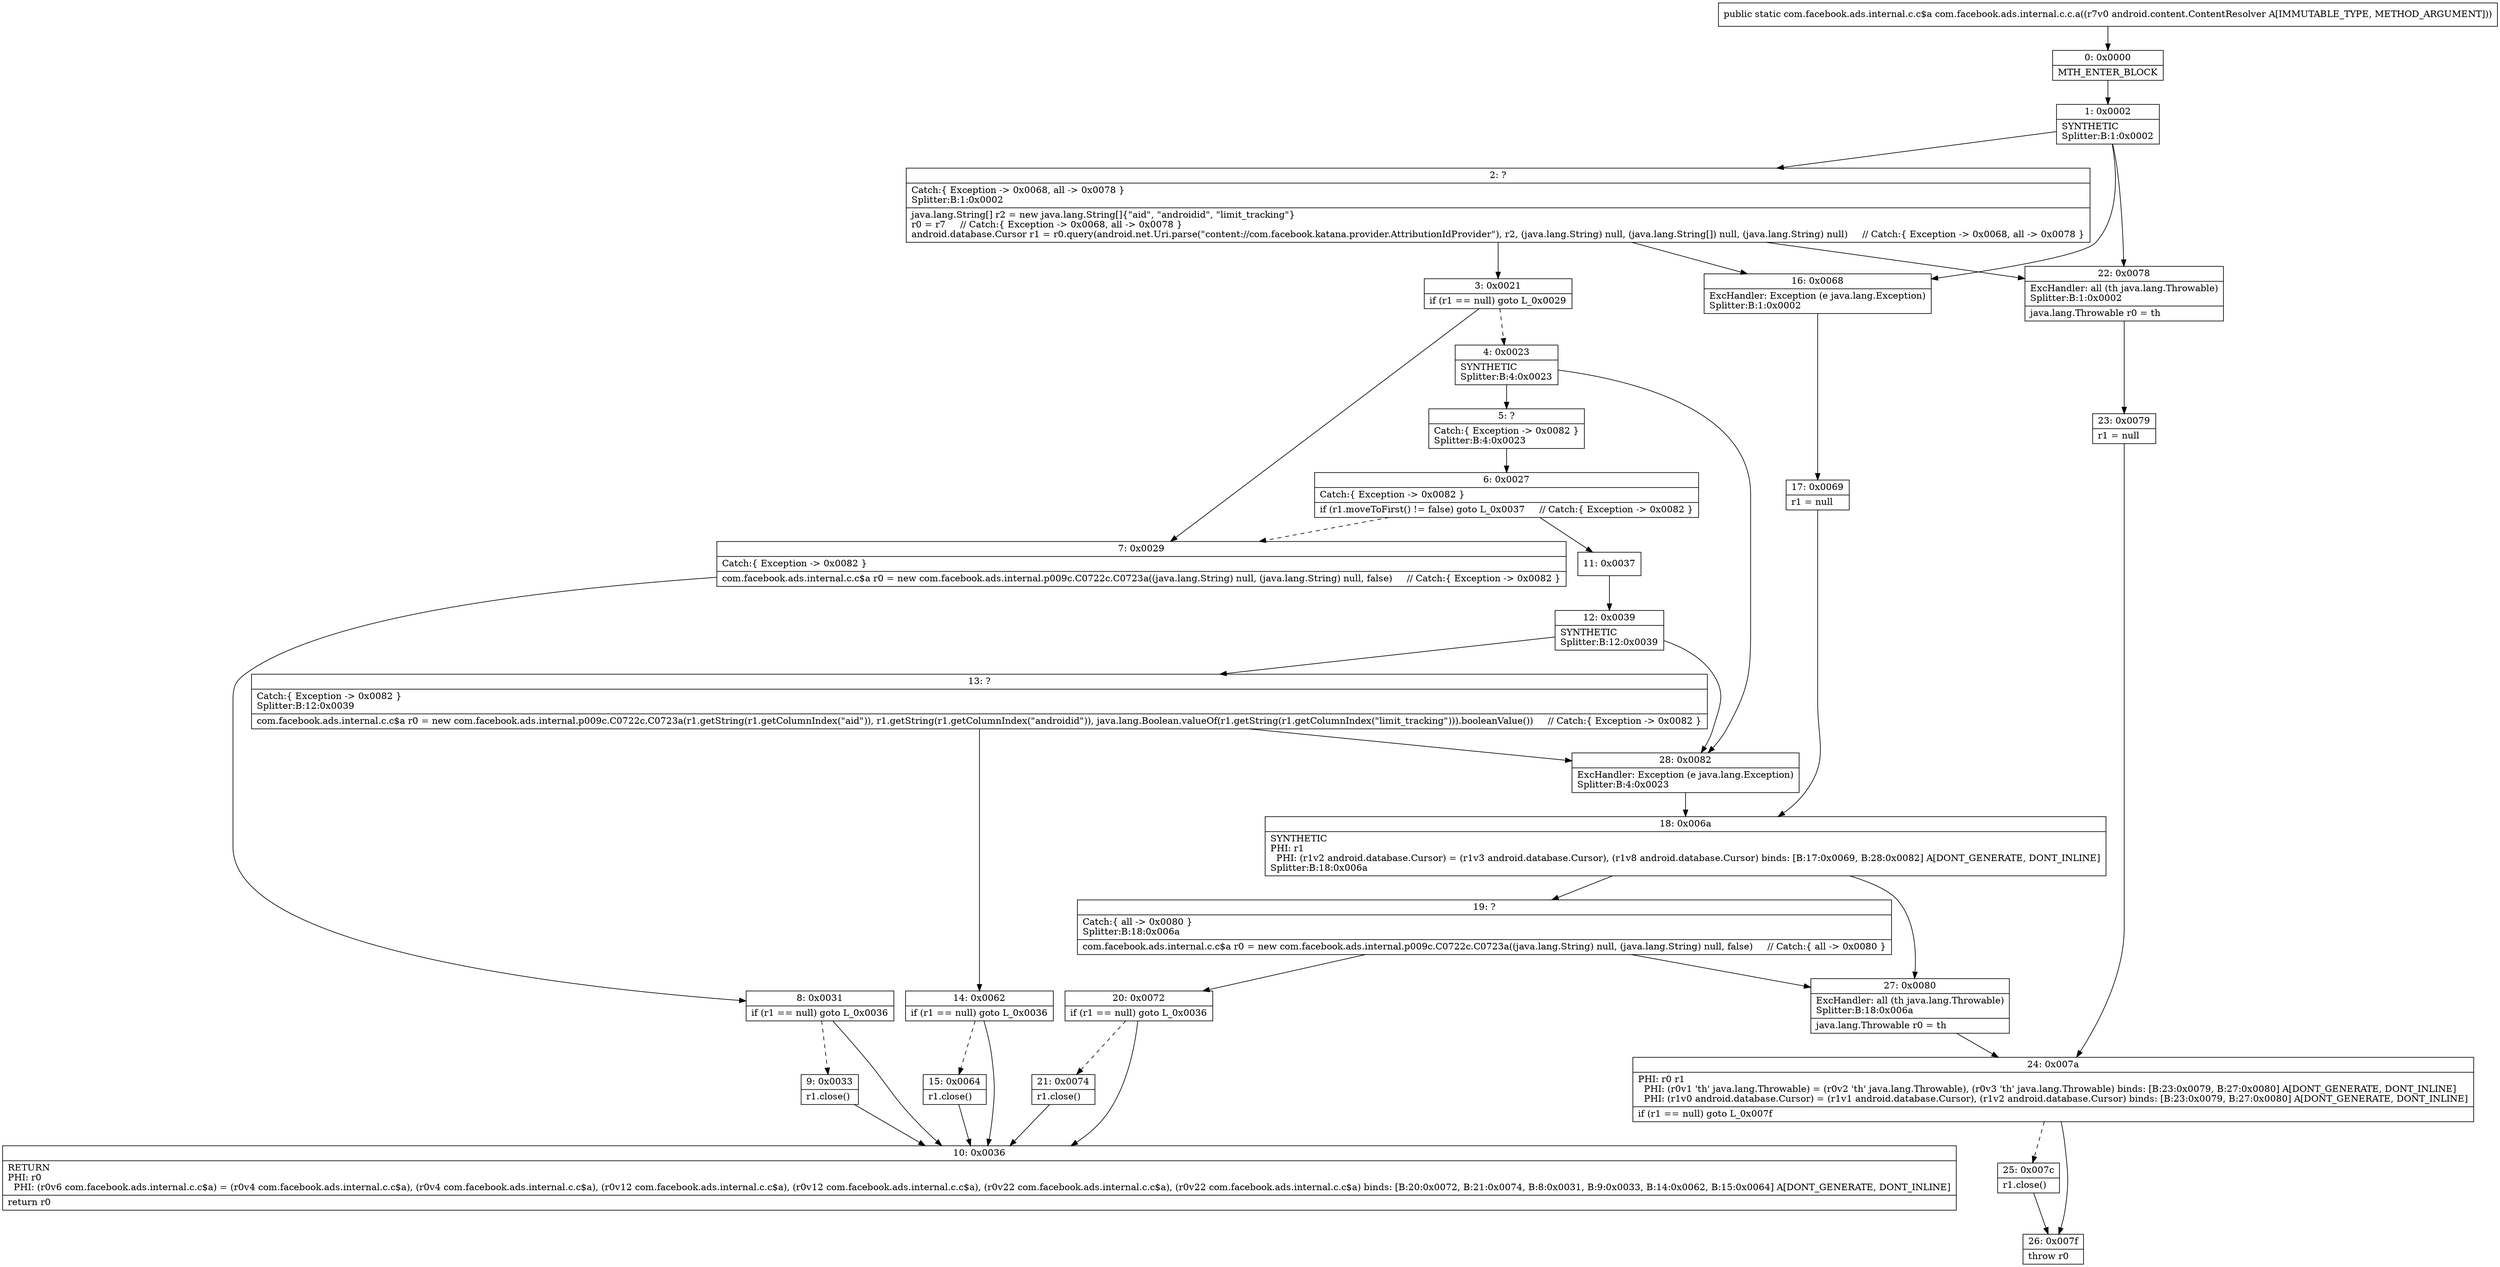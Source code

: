 digraph "CFG forcom.facebook.ads.internal.c.c.a(Landroid\/content\/ContentResolver;)Lcom\/facebook\/ads\/internal\/c\/c$a;" {
Node_0 [shape=record,label="{0\:\ 0x0000|MTH_ENTER_BLOCK\l}"];
Node_1 [shape=record,label="{1\:\ 0x0002|SYNTHETIC\lSplitter:B:1:0x0002\l}"];
Node_2 [shape=record,label="{2\:\ ?|Catch:\{ Exception \-\> 0x0068, all \-\> 0x0078 \}\lSplitter:B:1:0x0002\l|java.lang.String[] r2 = new java.lang.String[]\{\"aid\", \"androidid\", \"limit_tracking\"\}\lr0 = r7     \/\/ Catch:\{ Exception \-\> 0x0068, all \-\> 0x0078 \}\landroid.database.Cursor r1 = r0.query(android.net.Uri.parse(\"content:\/\/com.facebook.katana.provider.AttributionIdProvider\"), r2, (java.lang.String) null, (java.lang.String[]) null, (java.lang.String) null)     \/\/ Catch:\{ Exception \-\> 0x0068, all \-\> 0x0078 \}\l}"];
Node_3 [shape=record,label="{3\:\ 0x0021|if (r1 == null) goto L_0x0029\l}"];
Node_4 [shape=record,label="{4\:\ 0x0023|SYNTHETIC\lSplitter:B:4:0x0023\l}"];
Node_5 [shape=record,label="{5\:\ ?|Catch:\{ Exception \-\> 0x0082 \}\lSplitter:B:4:0x0023\l}"];
Node_6 [shape=record,label="{6\:\ 0x0027|Catch:\{ Exception \-\> 0x0082 \}\l|if (r1.moveToFirst() != false) goto L_0x0037     \/\/ Catch:\{ Exception \-\> 0x0082 \}\l}"];
Node_7 [shape=record,label="{7\:\ 0x0029|Catch:\{ Exception \-\> 0x0082 \}\l|com.facebook.ads.internal.c.c$a r0 = new com.facebook.ads.internal.p009c.C0722c.C0723a((java.lang.String) null, (java.lang.String) null, false)     \/\/ Catch:\{ Exception \-\> 0x0082 \}\l}"];
Node_8 [shape=record,label="{8\:\ 0x0031|if (r1 == null) goto L_0x0036\l}"];
Node_9 [shape=record,label="{9\:\ 0x0033|r1.close()\l}"];
Node_10 [shape=record,label="{10\:\ 0x0036|RETURN\lPHI: r0 \l  PHI: (r0v6 com.facebook.ads.internal.c.c$a) = (r0v4 com.facebook.ads.internal.c.c$a), (r0v4 com.facebook.ads.internal.c.c$a), (r0v12 com.facebook.ads.internal.c.c$a), (r0v12 com.facebook.ads.internal.c.c$a), (r0v22 com.facebook.ads.internal.c.c$a), (r0v22 com.facebook.ads.internal.c.c$a) binds: [B:20:0x0072, B:21:0x0074, B:8:0x0031, B:9:0x0033, B:14:0x0062, B:15:0x0064] A[DONT_GENERATE, DONT_INLINE]\l|return r0\l}"];
Node_11 [shape=record,label="{11\:\ 0x0037}"];
Node_12 [shape=record,label="{12\:\ 0x0039|SYNTHETIC\lSplitter:B:12:0x0039\l}"];
Node_13 [shape=record,label="{13\:\ ?|Catch:\{ Exception \-\> 0x0082 \}\lSplitter:B:12:0x0039\l|com.facebook.ads.internal.c.c$a r0 = new com.facebook.ads.internal.p009c.C0722c.C0723a(r1.getString(r1.getColumnIndex(\"aid\")), r1.getString(r1.getColumnIndex(\"androidid\")), java.lang.Boolean.valueOf(r1.getString(r1.getColumnIndex(\"limit_tracking\"))).booleanValue())     \/\/ Catch:\{ Exception \-\> 0x0082 \}\l}"];
Node_14 [shape=record,label="{14\:\ 0x0062|if (r1 == null) goto L_0x0036\l}"];
Node_15 [shape=record,label="{15\:\ 0x0064|r1.close()\l}"];
Node_16 [shape=record,label="{16\:\ 0x0068|ExcHandler: Exception (e java.lang.Exception)\lSplitter:B:1:0x0002\l}"];
Node_17 [shape=record,label="{17\:\ 0x0069|r1 = null\l}"];
Node_18 [shape=record,label="{18\:\ 0x006a|SYNTHETIC\lPHI: r1 \l  PHI: (r1v2 android.database.Cursor) = (r1v3 android.database.Cursor), (r1v8 android.database.Cursor) binds: [B:17:0x0069, B:28:0x0082] A[DONT_GENERATE, DONT_INLINE]\lSplitter:B:18:0x006a\l}"];
Node_19 [shape=record,label="{19\:\ ?|Catch:\{ all \-\> 0x0080 \}\lSplitter:B:18:0x006a\l|com.facebook.ads.internal.c.c$a r0 = new com.facebook.ads.internal.p009c.C0722c.C0723a((java.lang.String) null, (java.lang.String) null, false)     \/\/ Catch:\{ all \-\> 0x0080 \}\l}"];
Node_20 [shape=record,label="{20\:\ 0x0072|if (r1 == null) goto L_0x0036\l}"];
Node_21 [shape=record,label="{21\:\ 0x0074|r1.close()\l}"];
Node_22 [shape=record,label="{22\:\ 0x0078|ExcHandler: all (th java.lang.Throwable)\lSplitter:B:1:0x0002\l|java.lang.Throwable r0 = th\l}"];
Node_23 [shape=record,label="{23\:\ 0x0079|r1 = null\l}"];
Node_24 [shape=record,label="{24\:\ 0x007a|PHI: r0 r1 \l  PHI: (r0v1 'th' java.lang.Throwable) = (r0v2 'th' java.lang.Throwable), (r0v3 'th' java.lang.Throwable) binds: [B:23:0x0079, B:27:0x0080] A[DONT_GENERATE, DONT_INLINE]\l  PHI: (r1v0 android.database.Cursor) = (r1v1 android.database.Cursor), (r1v2 android.database.Cursor) binds: [B:23:0x0079, B:27:0x0080] A[DONT_GENERATE, DONT_INLINE]\l|if (r1 == null) goto L_0x007f\l}"];
Node_25 [shape=record,label="{25\:\ 0x007c|r1.close()\l}"];
Node_26 [shape=record,label="{26\:\ 0x007f|throw r0\l}"];
Node_27 [shape=record,label="{27\:\ 0x0080|ExcHandler: all (th java.lang.Throwable)\lSplitter:B:18:0x006a\l|java.lang.Throwable r0 = th\l}"];
Node_28 [shape=record,label="{28\:\ 0x0082|ExcHandler: Exception (e java.lang.Exception)\lSplitter:B:4:0x0023\l}"];
MethodNode[shape=record,label="{public static com.facebook.ads.internal.c.c$a com.facebook.ads.internal.c.c.a((r7v0 android.content.ContentResolver A[IMMUTABLE_TYPE, METHOD_ARGUMENT])) }"];
MethodNode -> Node_0;
Node_0 -> Node_1;
Node_1 -> Node_2;
Node_1 -> Node_16;
Node_1 -> Node_22;
Node_2 -> Node_16;
Node_2 -> Node_22;
Node_2 -> Node_3;
Node_3 -> Node_4[style=dashed];
Node_3 -> Node_7;
Node_4 -> Node_5;
Node_4 -> Node_28;
Node_5 -> Node_6;
Node_6 -> Node_7[style=dashed];
Node_6 -> Node_11;
Node_7 -> Node_8;
Node_8 -> Node_9[style=dashed];
Node_8 -> Node_10;
Node_9 -> Node_10;
Node_11 -> Node_12;
Node_12 -> Node_13;
Node_12 -> Node_28;
Node_13 -> Node_14;
Node_13 -> Node_28;
Node_14 -> Node_10;
Node_14 -> Node_15[style=dashed];
Node_15 -> Node_10;
Node_16 -> Node_17;
Node_17 -> Node_18;
Node_18 -> Node_19;
Node_18 -> Node_27;
Node_19 -> Node_20;
Node_19 -> Node_27;
Node_20 -> Node_10;
Node_20 -> Node_21[style=dashed];
Node_21 -> Node_10;
Node_22 -> Node_23;
Node_23 -> Node_24;
Node_24 -> Node_25[style=dashed];
Node_24 -> Node_26;
Node_25 -> Node_26;
Node_27 -> Node_24;
Node_28 -> Node_18;
}

